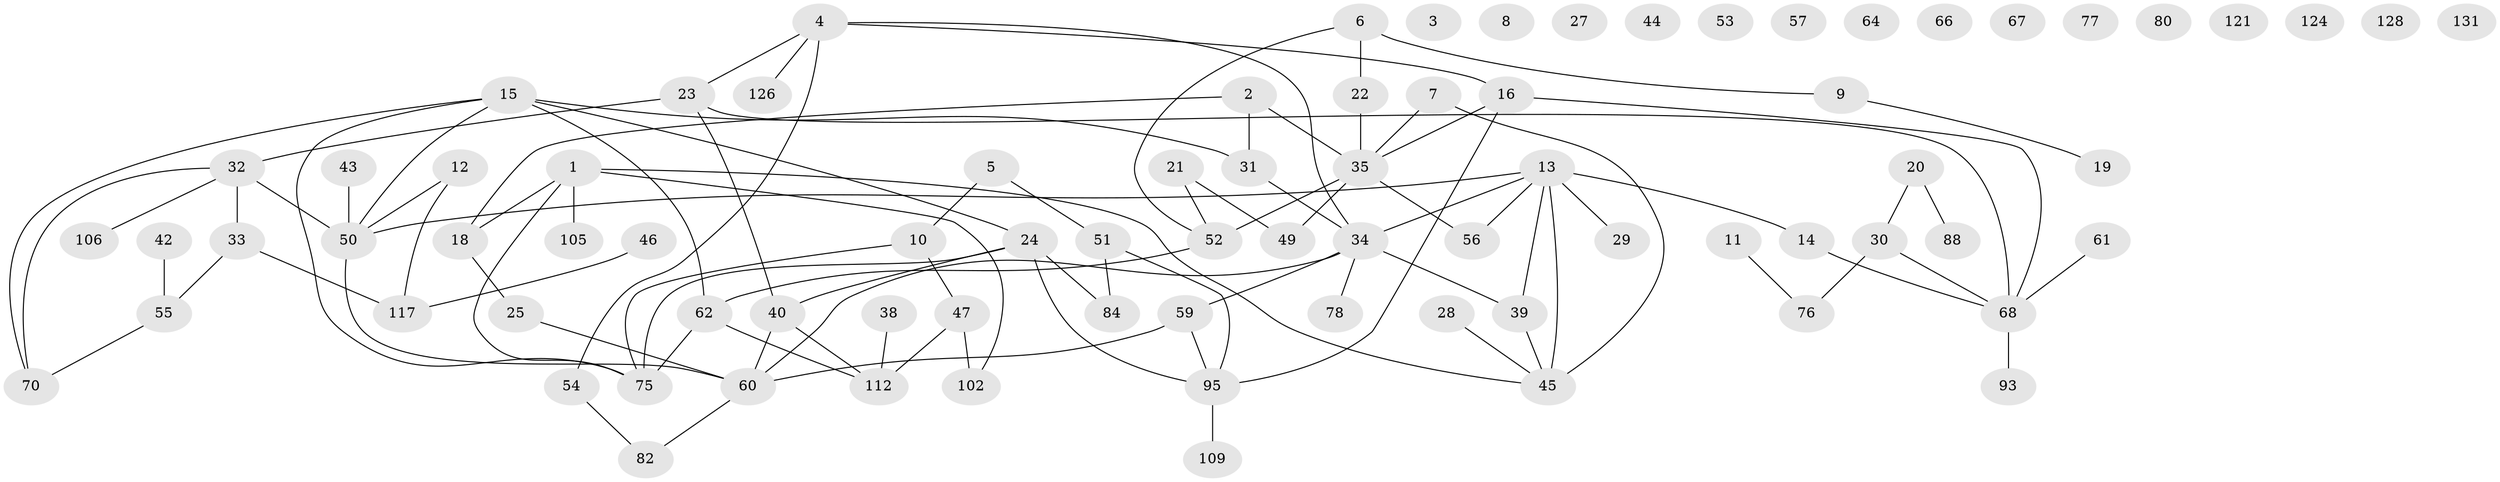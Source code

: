// original degree distribution, {5: 0.05925925925925926, 3: 0.2, 0: 0.1037037037037037, 2: 0.3111111111111111, 1: 0.2, 4: 0.1111111111111111, 7: 0.014814814814814815}
// Generated by graph-tools (version 1.1) at 2025/16/03/04/25 18:16:38]
// undirected, 81 vertices, 97 edges
graph export_dot {
graph [start="1"]
  node [color=gray90,style=filled];
  1;
  2;
  3;
  4 [super="+122"];
  5;
  6;
  7;
  8 [super="+98"];
  9 [super="+48"];
  10 [super="+118"];
  11 [super="+101"];
  12;
  13 [super="+72"];
  14 [super="+41+58"];
  15 [super="+17"];
  16 [super="+26"];
  18 [super="+108"];
  19;
  20;
  21;
  22;
  23;
  24 [super="+36+37"];
  25 [super="+73"];
  27;
  28 [super="+87"];
  29;
  30;
  31 [super="+111"];
  32 [super="+96"];
  33;
  34 [super="+71+89"];
  35 [super="+115+129"];
  38;
  39 [super="+133"];
  40 [super="+65"];
  42;
  43 [super="+92"];
  44;
  45 [super="+74"];
  46 [super="+63"];
  47;
  49;
  50 [super="+94"];
  51 [super="+119"];
  52 [super="+69"];
  53;
  54;
  55 [super="+81"];
  56;
  57;
  59 [super="+91"];
  60 [super="+125+79"];
  61;
  62 [super="+85+100"];
  64;
  66;
  67;
  68 [super="+103+83"];
  70 [super="+86"];
  75;
  76;
  77;
  78;
  80;
  82 [super="+130"];
  84;
  88;
  93 [super="+97"];
  95;
  102;
  105;
  106;
  109 [super="+113"];
  112 [super="+114"];
  117 [super="+134"];
  121;
  124;
  126;
  128;
  131;
  1 -- 75;
  1 -- 102;
  1 -- 105;
  1 -- 18;
  1 -- 45;
  2 -- 31;
  2 -- 35;
  2 -- 18;
  4 -- 16;
  4 -- 23;
  4 -- 54;
  4 -- 126;
  4 -- 34;
  5 -- 10;
  5 -- 51;
  6 -- 22;
  6 -- 52;
  6 -- 9;
  7 -- 35;
  7 -- 45;
  9 -- 19;
  10 -- 47;
  10 -- 75;
  11 -- 76;
  12 -- 50;
  12 -- 117;
  13 -- 39;
  13 -- 34;
  13 -- 45 [weight=2];
  13 -- 50;
  13 -- 29;
  13 -- 56;
  13 -- 14;
  14 -- 68;
  15 -- 50;
  15 -- 24;
  15 -- 75;
  15 -- 31;
  15 -- 62;
  15 -- 70;
  16 -- 95;
  16 -- 68;
  16 -- 35;
  18 -- 25;
  20 -- 30;
  20 -- 88;
  21 -- 49;
  21 -- 52;
  22 -- 35;
  23 -- 32;
  23 -- 40;
  23 -- 68;
  24 -- 40;
  24 -- 75;
  24 -- 95;
  24 -- 84;
  25 -- 60;
  28 -- 45;
  30 -- 76;
  30 -- 68;
  31 -- 34;
  32 -- 33;
  32 -- 50 [weight=2];
  32 -- 70;
  32 -- 106;
  33 -- 55;
  33 -- 117;
  34 -- 59;
  34 -- 60;
  34 -- 78;
  34 -- 39;
  35 -- 52;
  35 -- 56;
  35 -- 49;
  38 -- 112;
  39 -- 45;
  40 -- 60;
  40 -- 112;
  42 -- 55;
  43 -- 50;
  46 -- 117;
  47 -- 102;
  47 -- 112;
  50 -- 60;
  51 -- 84;
  51 -- 95;
  52 -- 62;
  54 -- 82;
  55 -- 70;
  59 -- 60;
  59 -- 95;
  60 -- 82;
  61 -- 68;
  62 -- 112;
  62 -- 75;
  68 -- 93;
  95 -- 109;
}
